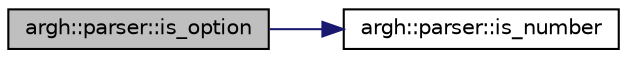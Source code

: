 digraph "argh::parser::is_option"
{
 // LATEX_PDF_SIZE
  edge [fontname="Helvetica",fontsize="10",labelfontname="Helvetica",labelfontsize="10"];
  node [fontname="Helvetica",fontsize="10",shape=record];
  rankdir="LR";
  Node1 [label="argh::parser::is_option",height=0.2,width=0.4,color="black", fillcolor="grey75", style="filled", fontcolor="black",tooltip=" "];
  Node1 -> Node2 [color="midnightblue",fontsize="10",style="solid"];
  Node2 [label="argh::parser::is_number",height=0.2,width=0.4,color="black", fillcolor="white", style="filled",URL="$classargh_1_1parser.html#a530efb5547263789d79bef8b7f5be5d4",tooltip=" "];
}
